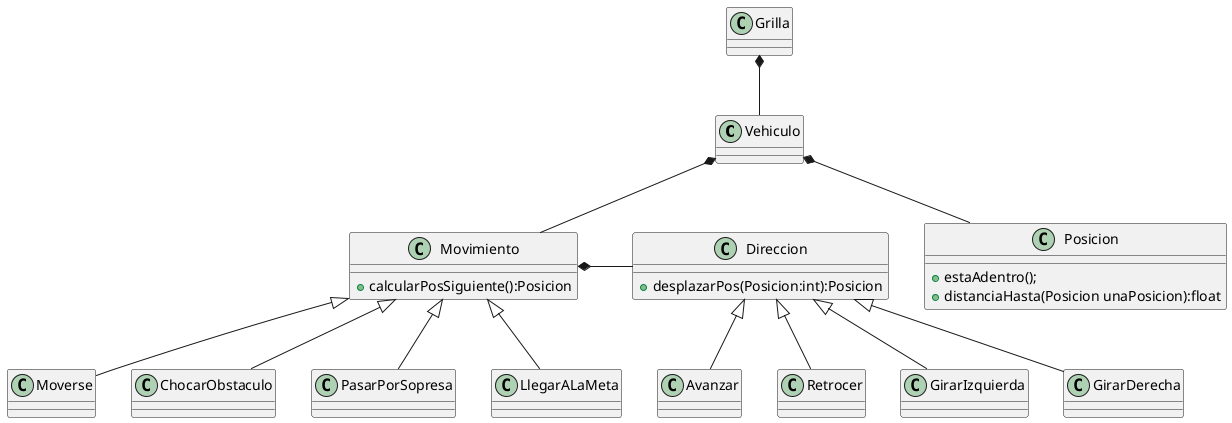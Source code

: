 @startuml
'https://plantuml.com/class-diagram


class Vehiculo
class Movimiento
{
+calcularPosSiguiente():Posicion
}
class Direccion
{
+desplazarPos(Posicion:int):Posicion
}
class Posicion
{
 + estaAdentro();
 +distanciaHasta(Posicion unaPosicion):float
              }
class Grilla

Grilla *-- Vehiculo
Vehiculo *-- Posicion
Vehiculo *-- Movimiento
Movimiento *- Direccion

Movimiento <|-- Moverse
Movimiento <|-- ChocarObstaculo
Movimiento <|-- PasarPorSopresa
Movimiento <|-- LlegarALaMeta

Direccion <|-- Avanzar
Direccion <|-- Retrocer
Direccion <|-- GirarIzquierda
Direccion <|-- GirarDerecha



@enduml